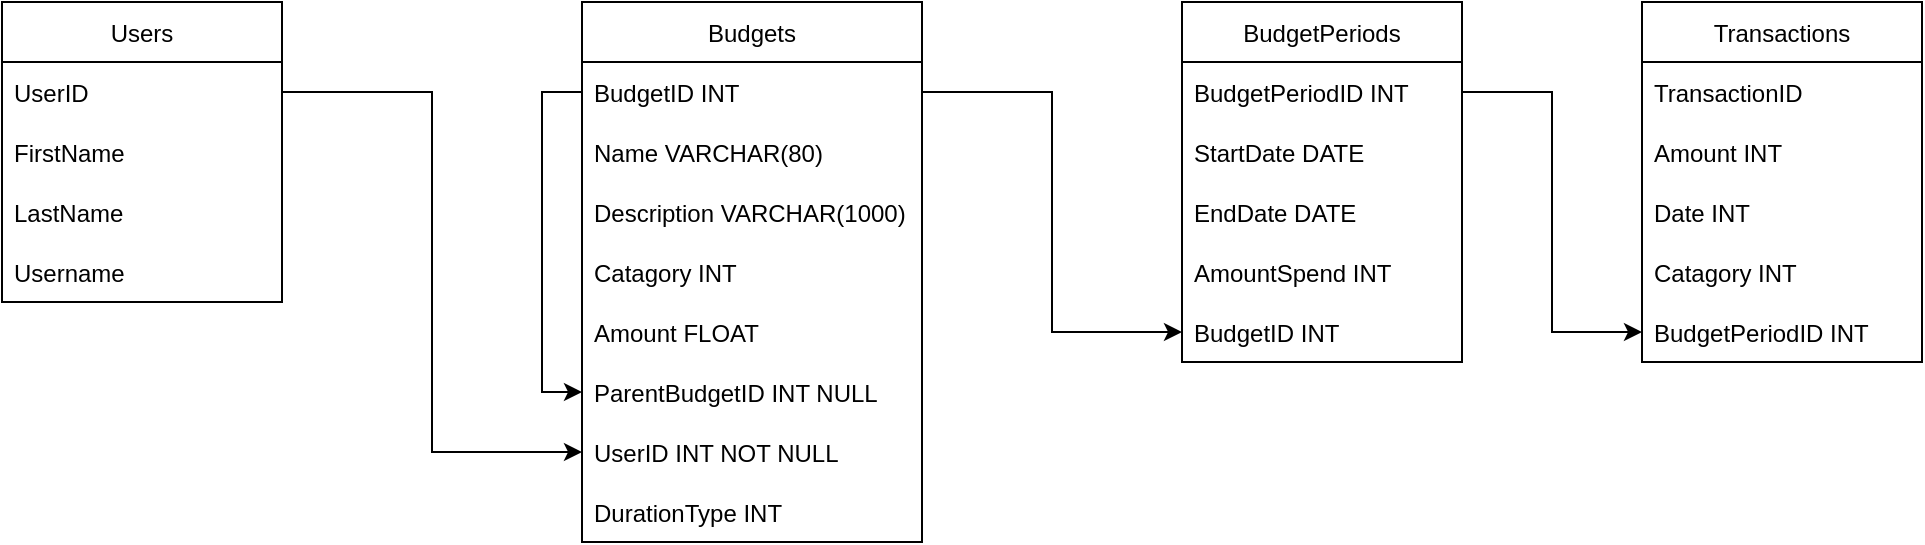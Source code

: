 <mxfile version="20.3.6" type="device"><diagram name="Page-1" id="9f46799a-70d6-7492-0946-bef42562c5a5"><mxGraphModel dx="1038" dy="539" grid="1" gridSize="10" guides="1" tooltips="1" connect="1" arrows="1" fold="1" page="1" pageScale="1" pageWidth="1100" pageHeight="850" background="none" math="0" shadow="0"><root><mxCell id="0"/><mxCell id="1" parent="0"/><mxCell id="1Ikc3-ZC7Udz48Pzd5VV-1" value="Users" style="swimlane;fontStyle=0;childLayout=stackLayout;horizontal=1;startSize=30;horizontalStack=0;resizeParent=1;resizeParentMax=0;resizeLast=0;collapsible=1;marginBottom=0;" parent="1" vertex="1"><mxGeometry x="80" y="240" width="140" height="150" as="geometry"/></mxCell><mxCell id="1Ikc3-ZC7Udz48Pzd5VV-2" value="UserID" style="text;strokeColor=none;fillColor=none;align=left;verticalAlign=middle;spacingLeft=4;spacingRight=4;overflow=hidden;points=[[0,0.5],[1,0.5]];portConstraint=eastwest;rotatable=0;" parent="1Ikc3-ZC7Udz48Pzd5VV-1" vertex="1"><mxGeometry y="30" width="140" height="30" as="geometry"/></mxCell><mxCell id="1Ikc3-ZC7Udz48Pzd5VV-3" value="FirstName" style="text;strokeColor=none;fillColor=none;align=left;verticalAlign=middle;spacingLeft=4;spacingRight=4;overflow=hidden;points=[[0,0.5],[1,0.5]];portConstraint=eastwest;rotatable=0;" parent="1Ikc3-ZC7Udz48Pzd5VV-1" vertex="1"><mxGeometry y="60" width="140" height="30" as="geometry"/></mxCell><mxCell id="1Ikc3-ZC7Udz48Pzd5VV-4" value="LastName" style="text;strokeColor=none;fillColor=none;align=left;verticalAlign=middle;spacingLeft=4;spacingRight=4;overflow=hidden;points=[[0,0.5],[1,0.5]];portConstraint=eastwest;rotatable=0;" parent="1Ikc3-ZC7Udz48Pzd5VV-1" vertex="1"><mxGeometry y="90" width="140" height="30" as="geometry"/></mxCell><mxCell id="1Ikc3-ZC7Udz48Pzd5VV-13" value="Username" style="text;strokeColor=none;fillColor=none;align=left;verticalAlign=middle;spacingLeft=4;spacingRight=4;overflow=hidden;points=[[0,0.5],[1,0.5]];portConstraint=eastwest;rotatable=0;" parent="1Ikc3-ZC7Udz48Pzd5VV-1" vertex="1"><mxGeometry y="120" width="140" height="30" as="geometry"/></mxCell><mxCell id="1Ikc3-ZC7Udz48Pzd5VV-15" value="Budgets" style="swimlane;fontStyle=0;childLayout=stackLayout;horizontal=1;startSize=30;horizontalStack=0;resizeParent=1;resizeParentMax=0;resizeLast=0;collapsible=1;marginBottom=0;" parent="1" vertex="1"><mxGeometry x="370" y="240" width="170" height="270" as="geometry"/></mxCell><mxCell id="1Ikc3-ZC7Udz48Pzd5VV-22" style="edgeStyle=orthogonalEdgeStyle;rounded=0;orthogonalLoop=1;jettySize=auto;html=1;entryX=0;entryY=0.5;entryDx=0;entryDy=0;" parent="1Ikc3-ZC7Udz48Pzd5VV-15" source="1Ikc3-ZC7Udz48Pzd5VV-16" target="1Ikc3-ZC7Udz48Pzd5VV-21" edge="1"><mxGeometry relative="1" as="geometry"><Array as="points"><mxPoint x="-20" y="45"/><mxPoint x="-20" y="195"/></Array></mxGeometry></mxCell><mxCell id="1Ikc3-ZC7Udz48Pzd5VV-16" value="BudgetID INT" style="text;strokeColor=none;fillColor=none;align=left;verticalAlign=middle;spacingLeft=4;spacingRight=4;overflow=hidden;points=[[0,0.5],[1,0.5]];portConstraint=eastwest;rotatable=0;" parent="1Ikc3-ZC7Udz48Pzd5VV-15" vertex="1"><mxGeometry y="30" width="170" height="30" as="geometry"/></mxCell><mxCell id="1Ikc3-ZC7Udz48Pzd5VV-17" value="Name VARCHAR(80)" style="text;strokeColor=none;fillColor=none;align=left;verticalAlign=middle;spacingLeft=4;spacingRight=4;overflow=hidden;points=[[0,0.5],[1,0.5]];portConstraint=eastwest;rotatable=0;" parent="1Ikc3-ZC7Udz48Pzd5VV-15" vertex="1"><mxGeometry y="60" width="170" height="30" as="geometry"/></mxCell><mxCell id="1Ikc3-ZC7Udz48Pzd5VV-18" value="Description VARCHAR(1000)" style="text;strokeColor=none;fillColor=none;align=left;verticalAlign=middle;spacingLeft=4;spacingRight=4;overflow=hidden;points=[[0,0.5],[1,0.5]];portConstraint=eastwest;rotatable=0;" parent="1Ikc3-ZC7Udz48Pzd5VV-15" vertex="1"><mxGeometry y="90" width="170" height="30" as="geometry"/></mxCell><mxCell id="1Ikc3-ZC7Udz48Pzd5VV-19" value="Catagory INT" style="text;strokeColor=none;fillColor=none;align=left;verticalAlign=middle;spacingLeft=4;spacingRight=4;overflow=hidden;points=[[0,0.5],[1,0.5]];portConstraint=eastwest;rotatable=0;" parent="1Ikc3-ZC7Udz48Pzd5VV-15" vertex="1"><mxGeometry y="120" width="170" height="30" as="geometry"/></mxCell><mxCell id="1Ikc3-ZC7Udz48Pzd5VV-20" value="Amount FLOAT" style="text;strokeColor=none;fillColor=none;align=left;verticalAlign=middle;spacingLeft=4;spacingRight=4;overflow=hidden;points=[[0,0.5],[1,0.5]];portConstraint=eastwest;rotatable=0;" parent="1Ikc3-ZC7Udz48Pzd5VV-15" vertex="1"><mxGeometry y="150" width="170" height="30" as="geometry"/></mxCell><mxCell id="1Ikc3-ZC7Udz48Pzd5VV-21" value="ParentBudgetID INT NULL" style="text;strokeColor=none;fillColor=none;align=left;verticalAlign=middle;spacingLeft=4;spacingRight=4;overflow=hidden;points=[[0,0.5],[1,0.5]];portConstraint=eastwest;rotatable=0;" parent="1Ikc3-ZC7Udz48Pzd5VV-15" vertex="1"><mxGeometry y="180" width="170" height="30" as="geometry"/></mxCell><mxCell id="1Ikc3-ZC7Udz48Pzd5VV-23" value="UserID INT NOT NULL" style="text;strokeColor=none;fillColor=none;align=left;verticalAlign=middle;spacingLeft=4;spacingRight=4;overflow=hidden;points=[[0,0.5],[1,0.5]];portConstraint=eastwest;rotatable=0;" parent="1Ikc3-ZC7Udz48Pzd5VV-15" vertex="1"><mxGeometry y="210" width="170" height="30" as="geometry"/></mxCell><mxCell id="1Ikc3-ZC7Udz48Pzd5VV-25" value="DurationType INT" style="text;strokeColor=none;fillColor=none;align=left;verticalAlign=middle;spacingLeft=4;spacingRight=4;overflow=hidden;points=[[0,0.5],[1,0.5]];portConstraint=eastwest;rotatable=0;" parent="1Ikc3-ZC7Udz48Pzd5VV-15" vertex="1"><mxGeometry y="240" width="170" height="30" as="geometry"/></mxCell><mxCell id="1Ikc3-ZC7Udz48Pzd5VV-24" style="edgeStyle=orthogonalEdgeStyle;rounded=0;orthogonalLoop=1;jettySize=auto;html=1;entryX=0;entryY=0.5;entryDx=0;entryDy=0;" parent="1" source="1Ikc3-ZC7Udz48Pzd5VV-2" target="1Ikc3-ZC7Udz48Pzd5VV-23" edge="1"><mxGeometry relative="1" as="geometry"/></mxCell><mxCell id="1Ikc3-ZC7Udz48Pzd5VV-26" value="BudgetPeriods" style="swimlane;fontStyle=0;childLayout=stackLayout;horizontal=1;startSize=30;horizontalStack=0;resizeParent=1;resizeParentMax=0;resizeLast=0;collapsible=1;marginBottom=0;" parent="1" vertex="1"><mxGeometry x="670" y="240" width="140" height="180" as="geometry"/></mxCell><mxCell id="1Ikc3-ZC7Udz48Pzd5VV-27" value="BudgetPeriodID INT" style="text;strokeColor=none;fillColor=none;align=left;verticalAlign=middle;spacingLeft=4;spacingRight=4;overflow=hidden;points=[[0,0.5],[1,0.5]];portConstraint=eastwest;rotatable=0;" parent="1Ikc3-ZC7Udz48Pzd5VV-26" vertex="1"><mxGeometry y="30" width="140" height="30" as="geometry"/></mxCell><mxCell id="1Ikc3-ZC7Udz48Pzd5VV-28" value="StartDate DATE" style="text;strokeColor=none;fillColor=none;align=left;verticalAlign=middle;spacingLeft=4;spacingRight=4;overflow=hidden;points=[[0,0.5],[1,0.5]];portConstraint=eastwest;rotatable=0;" parent="1Ikc3-ZC7Udz48Pzd5VV-26" vertex="1"><mxGeometry y="60" width="140" height="30" as="geometry"/></mxCell><mxCell id="1Ikc3-ZC7Udz48Pzd5VV-29" value="EndDate DATE" style="text;strokeColor=none;fillColor=none;align=left;verticalAlign=middle;spacingLeft=4;spacingRight=4;overflow=hidden;points=[[0,0.5],[1,0.5]];portConstraint=eastwest;rotatable=0;" parent="1Ikc3-ZC7Udz48Pzd5VV-26" vertex="1"><mxGeometry y="90" width="140" height="30" as="geometry"/></mxCell><mxCell id="1Ikc3-ZC7Udz48Pzd5VV-30" value="AmountSpend INT" style="text;strokeColor=none;fillColor=none;align=left;verticalAlign=middle;spacingLeft=4;spacingRight=4;overflow=hidden;points=[[0,0.5],[1,0.5]];portConstraint=eastwest;rotatable=0;" parent="1Ikc3-ZC7Udz48Pzd5VV-26" vertex="1"><mxGeometry y="120" width="140" height="30" as="geometry"/></mxCell><mxCell id="1Ikc3-ZC7Udz48Pzd5VV-31" value="BudgetID INT" style="text;strokeColor=none;fillColor=none;align=left;verticalAlign=middle;spacingLeft=4;spacingRight=4;overflow=hidden;points=[[0,0.5],[1,0.5]];portConstraint=eastwest;rotatable=0;" parent="1Ikc3-ZC7Udz48Pzd5VV-26" vertex="1"><mxGeometry y="150" width="140" height="30" as="geometry"/></mxCell><mxCell id="1Ikc3-ZC7Udz48Pzd5VV-32" style="edgeStyle=orthogonalEdgeStyle;rounded=0;orthogonalLoop=1;jettySize=auto;html=1;entryX=0;entryY=0.5;entryDx=0;entryDy=0;" parent="1" source="1Ikc3-ZC7Udz48Pzd5VV-16" target="1Ikc3-ZC7Udz48Pzd5VV-31" edge="1"><mxGeometry relative="1" as="geometry"/></mxCell><mxCell id="1Ikc3-ZC7Udz48Pzd5VV-33" value="Transactions" style="swimlane;fontStyle=0;childLayout=stackLayout;horizontal=1;startSize=30;horizontalStack=0;resizeParent=1;resizeParentMax=0;resizeLast=0;collapsible=1;marginBottom=0;" parent="1" vertex="1"><mxGeometry x="900" y="240" width="140" height="180" as="geometry"/></mxCell><mxCell id="1Ikc3-ZC7Udz48Pzd5VV-34" value="TransactionID" style="text;strokeColor=none;fillColor=none;align=left;verticalAlign=middle;spacingLeft=4;spacingRight=4;overflow=hidden;points=[[0,0.5],[1,0.5]];portConstraint=eastwest;rotatable=0;" parent="1Ikc3-ZC7Udz48Pzd5VV-33" vertex="1"><mxGeometry y="30" width="140" height="30" as="geometry"/></mxCell><mxCell id="1Ikc3-ZC7Udz48Pzd5VV-36" value="Amount INT    " style="text;strokeColor=none;fillColor=none;align=left;verticalAlign=middle;spacingLeft=4;spacingRight=4;overflow=hidden;points=[[0,0.5],[1,0.5]];portConstraint=eastwest;rotatable=0;" parent="1Ikc3-ZC7Udz48Pzd5VV-33" vertex="1"><mxGeometry y="60" width="140" height="30" as="geometry"/></mxCell><mxCell id="1Ikc3-ZC7Udz48Pzd5VV-37" value="Date INT" style="text;strokeColor=none;fillColor=none;align=left;verticalAlign=middle;spacingLeft=4;spacingRight=4;overflow=hidden;points=[[0,0.5],[1,0.5]];portConstraint=eastwest;rotatable=0;" parent="1Ikc3-ZC7Udz48Pzd5VV-33" vertex="1"><mxGeometry y="90" width="140" height="30" as="geometry"/></mxCell><mxCell id="1Ikc3-ZC7Udz48Pzd5VV-38" value="Catagory INT" style="text;strokeColor=none;fillColor=none;align=left;verticalAlign=middle;spacingLeft=4;spacingRight=4;overflow=hidden;points=[[0,0.5],[1,0.5]];portConstraint=eastwest;rotatable=0;" parent="1Ikc3-ZC7Udz48Pzd5VV-33" vertex="1"><mxGeometry y="120" width="140" height="30" as="geometry"/></mxCell><mxCell id="5aYGNUsEoYHXw6TBvXg9-1" value="BudgetPeriodID INT" style="text;strokeColor=none;fillColor=none;align=left;verticalAlign=middle;spacingLeft=4;spacingRight=4;overflow=hidden;points=[[0,0.5],[1,0.5]];portConstraint=eastwest;rotatable=0;" vertex="1" parent="1Ikc3-ZC7Udz48Pzd5VV-33"><mxGeometry y="150" width="140" height="30" as="geometry"/></mxCell><mxCell id="5aYGNUsEoYHXw6TBvXg9-2" style="edgeStyle=orthogonalEdgeStyle;rounded=0;orthogonalLoop=1;jettySize=auto;html=1;entryX=0;entryY=0.5;entryDx=0;entryDy=0;" edge="1" parent="1" source="1Ikc3-ZC7Udz48Pzd5VV-27" target="5aYGNUsEoYHXw6TBvXg9-1"><mxGeometry relative="1" as="geometry"/></mxCell></root></mxGraphModel></diagram></mxfile>